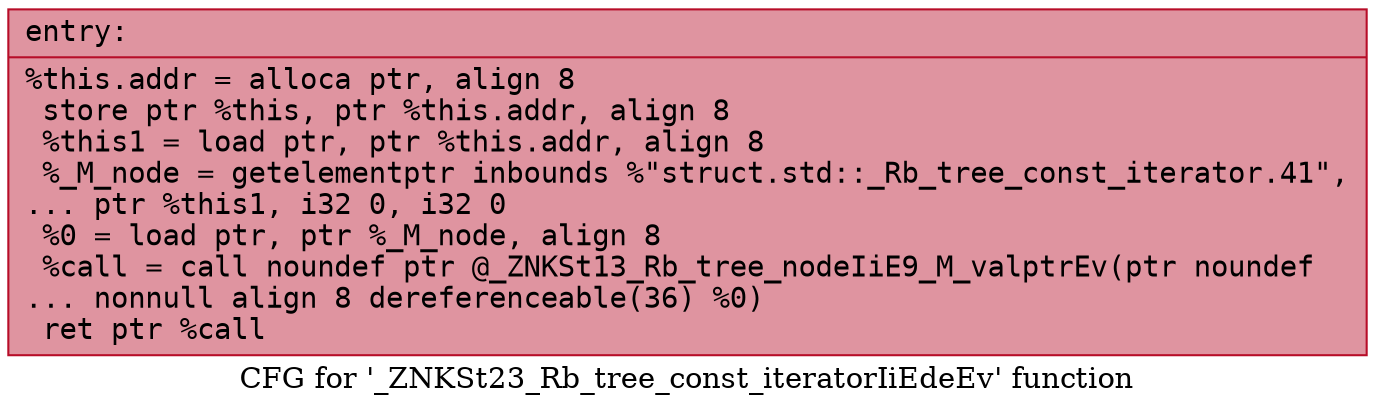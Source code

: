 digraph "CFG for '_ZNKSt23_Rb_tree_const_iteratorIiEdeEv' function" {
	label="CFG for '_ZNKSt23_Rb_tree_const_iteratorIiEdeEv' function";

	Node0x560dc9fc6780 [shape=record,color="#b70d28ff", style=filled, fillcolor="#b70d2870" fontname="Courier",label="{entry:\l|  %this.addr = alloca ptr, align 8\l  store ptr %this, ptr %this.addr, align 8\l  %this1 = load ptr, ptr %this.addr, align 8\l  %_M_node = getelementptr inbounds %\"struct.std::_Rb_tree_const_iterator.41\",\l... ptr %this1, i32 0, i32 0\l  %0 = load ptr, ptr %_M_node, align 8\l  %call = call noundef ptr @_ZNKSt13_Rb_tree_nodeIiE9_M_valptrEv(ptr noundef\l... nonnull align 8 dereferenceable(36) %0)\l  ret ptr %call\l}"];
}
